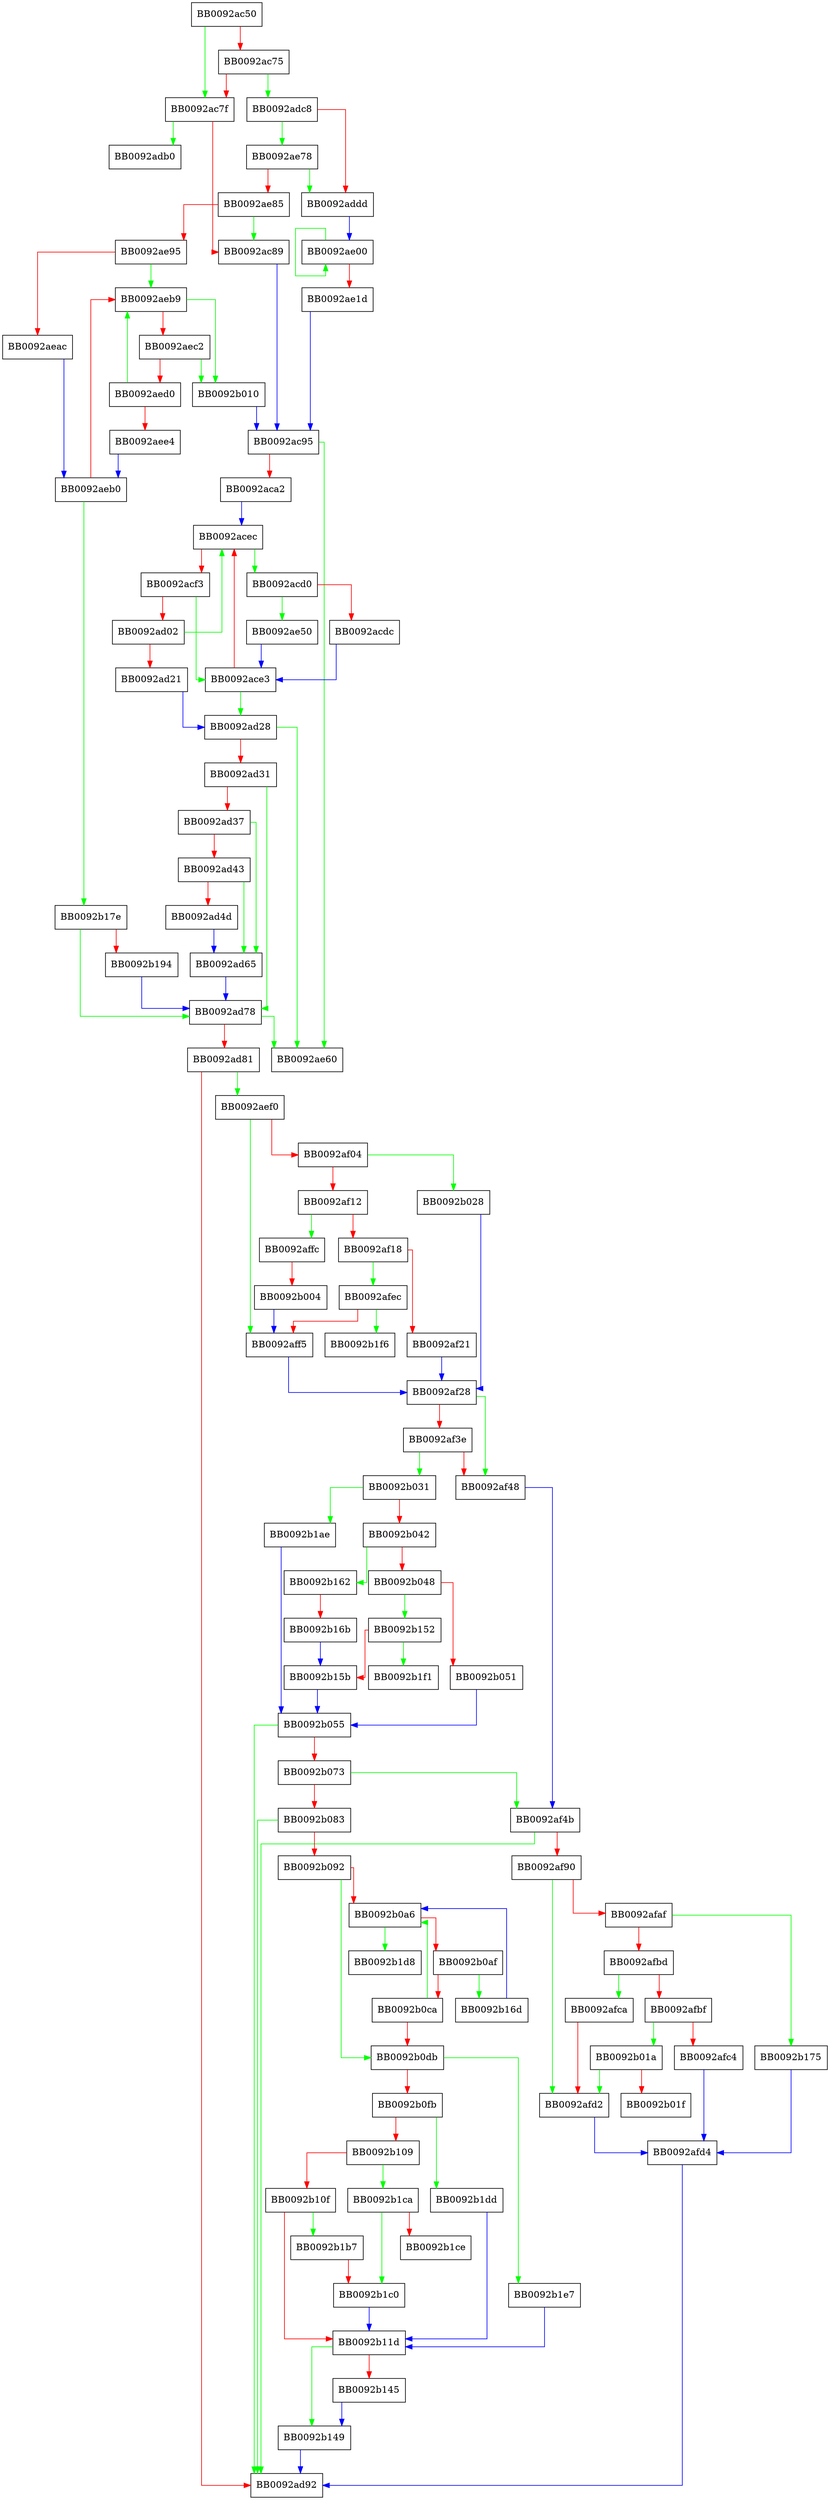digraph _Unwind_IteratePhdrCallback {
  node [shape="box"];
  graph [splines=ortho];
  BB0092ac50 -> BB0092ac7f [color="green"];
  BB0092ac50 -> BB0092ac75 [color="red"];
  BB0092ac75 -> BB0092adc8 [color="green"];
  BB0092ac75 -> BB0092ac7f [color="red"];
  BB0092ac7f -> BB0092adb0 [color="green"];
  BB0092ac7f -> BB0092ac89 [color="red"];
  BB0092ac89 -> BB0092ac95 [color="blue"];
  BB0092ac95 -> BB0092ae60 [color="green"];
  BB0092ac95 -> BB0092aca2 [color="red"];
  BB0092aca2 -> BB0092acec [color="blue"];
  BB0092acd0 -> BB0092ae50 [color="green"];
  BB0092acd0 -> BB0092acdc [color="red"];
  BB0092acdc -> BB0092ace3 [color="blue"];
  BB0092ace3 -> BB0092ad28 [color="green"];
  BB0092ace3 -> BB0092acec [color="red"];
  BB0092acec -> BB0092acd0 [color="green"];
  BB0092acec -> BB0092acf3 [color="red"];
  BB0092acf3 -> BB0092ace3 [color="green"];
  BB0092acf3 -> BB0092ad02 [color="red"];
  BB0092ad02 -> BB0092acec [color="green"];
  BB0092ad02 -> BB0092ad21 [color="red"];
  BB0092ad21 -> BB0092ad28 [color="blue"];
  BB0092ad28 -> BB0092ae60 [color="green"];
  BB0092ad28 -> BB0092ad31 [color="red"];
  BB0092ad31 -> BB0092ad78 [color="green"];
  BB0092ad31 -> BB0092ad37 [color="red"];
  BB0092ad37 -> BB0092ad65 [color="green"];
  BB0092ad37 -> BB0092ad43 [color="red"];
  BB0092ad43 -> BB0092ad65 [color="green"];
  BB0092ad43 -> BB0092ad4d [color="red"];
  BB0092ad4d -> BB0092ad65 [color="blue"];
  BB0092ad65 -> BB0092ad78 [color="blue"];
  BB0092ad78 -> BB0092ae60 [color="green"];
  BB0092ad78 -> BB0092ad81 [color="red"];
  BB0092ad81 -> BB0092aef0 [color="green"];
  BB0092ad81 -> BB0092ad92 [color="red"];
  BB0092adc8 -> BB0092ae78 [color="green"];
  BB0092adc8 -> BB0092addd [color="red"];
  BB0092addd -> BB0092ae00 [color="blue"];
  BB0092ae00 -> BB0092ae00 [color="green"];
  BB0092ae00 -> BB0092ae1d [color="red"];
  BB0092ae1d -> BB0092ac95 [color="blue"];
  BB0092ae50 -> BB0092ace3 [color="blue"];
  BB0092ae78 -> BB0092addd [color="green"];
  BB0092ae78 -> BB0092ae85 [color="red"];
  BB0092ae85 -> BB0092ac89 [color="green"];
  BB0092ae85 -> BB0092ae95 [color="red"];
  BB0092ae95 -> BB0092aeb9 [color="green"];
  BB0092ae95 -> BB0092aeac [color="red"];
  BB0092aeac -> BB0092aeb0 [color="blue"];
  BB0092aeb0 -> BB0092b17e [color="green"];
  BB0092aeb0 -> BB0092aeb9 [color="red"];
  BB0092aeb9 -> BB0092b010 [color="green"];
  BB0092aeb9 -> BB0092aec2 [color="red"];
  BB0092aec2 -> BB0092b010 [color="green"];
  BB0092aec2 -> BB0092aed0 [color="red"];
  BB0092aed0 -> BB0092aeb9 [color="green"];
  BB0092aed0 -> BB0092aee4 [color="red"];
  BB0092aee4 -> BB0092aeb0 [color="blue"];
  BB0092aef0 -> BB0092aff5 [color="green"];
  BB0092aef0 -> BB0092af04 [color="red"];
  BB0092af04 -> BB0092b028 [color="green"];
  BB0092af04 -> BB0092af12 [color="red"];
  BB0092af12 -> BB0092affc [color="green"];
  BB0092af12 -> BB0092af18 [color="red"];
  BB0092af18 -> BB0092afec [color="green"];
  BB0092af18 -> BB0092af21 [color="red"];
  BB0092af21 -> BB0092af28 [color="blue"];
  BB0092af28 -> BB0092af48 [color="green"];
  BB0092af28 -> BB0092af3e [color="red"];
  BB0092af3e -> BB0092b031 [color="green"];
  BB0092af3e -> BB0092af48 [color="red"];
  BB0092af48 -> BB0092af4b [color="blue"];
  BB0092af4b -> BB0092ad92 [color="green"];
  BB0092af4b -> BB0092af90 [color="red"];
  BB0092af90 -> BB0092afd2 [color="green"];
  BB0092af90 -> BB0092afaf [color="red"];
  BB0092afaf -> BB0092b175 [color="green"];
  BB0092afaf -> BB0092afbd [color="red"];
  BB0092afbd -> BB0092afca [color="green"];
  BB0092afbd -> BB0092afbf [color="red"];
  BB0092afbf -> BB0092b01a [color="green"];
  BB0092afbf -> BB0092afc4 [color="red"];
  BB0092afc4 -> BB0092afd4 [color="blue"];
  BB0092afca -> BB0092afd2 [color="red"];
  BB0092afd2 -> BB0092afd4 [color="blue"];
  BB0092afd4 -> BB0092ad92 [color="blue"];
  BB0092afec -> BB0092b1f6 [color="green"];
  BB0092afec -> BB0092aff5 [color="red"];
  BB0092aff5 -> BB0092af28 [color="blue"];
  BB0092affc -> BB0092b004 [color="red"];
  BB0092b004 -> BB0092aff5 [color="blue"];
  BB0092b010 -> BB0092ac95 [color="blue"];
  BB0092b01a -> BB0092afd2 [color="green"];
  BB0092b01a -> BB0092b01f [color="red"];
  BB0092b028 -> BB0092af28 [color="blue"];
  BB0092b031 -> BB0092b1ae [color="green"];
  BB0092b031 -> BB0092b042 [color="red"];
  BB0092b042 -> BB0092b162 [color="green"];
  BB0092b042 -> BB0092b048 [color="red"];
  BB0092b048 -> BB0092b152 [color="green"];
  BB0092b048 -> BB0092b051 [color="red"];
  BB0092b051 -> BB0092b055 [color="blue"];
  BB0092b055 -> BB0092ad92 [color="green"];
  BB0092b055 -> BB0092b073 [color="red"];
  BB0092b073 -> BB0092af4b [color="green"];
  BB0092b073 -> BB0092b083 [color="red"];
  BB0092b083 -> BB0092ad92 [color="green"];
  BB0092b083 -> BB0092b092 [color="red"];
  BB0092b092 -> BB0092b0db [color="green"];
  BB0092b092 -> BB0092b0a6 [color="red"];
  BB0092b0a6 -> BB0092b1d8 [color="green"];
  BB0092b0a6 -> BB0092b0af [color="red"];
  BB0092b0af -> BB0092b16d [color="green"];
  BB0092b0af -> BB0092b0ca [color="red"];
  BB0092b0ca -> BB0092b0a6 [color="green"];
  BB0092b0ca -> BB0092b0db [color="red"];
  BB0092b0db -> BB0092b1e7 [color="green"];
  BB0092b0db -> BB0092b0fb [color="red"];
  BB0092b0fb -> BB0092b1dd [color="green"];
  BB0092b0fb -> BB0092b109 [color="red"];
  BB0092b109 -> BB0092b1ca [color="green"];
  BB0092b109 -> BB0092b10f [color="red"];
  BB0092b10f -> BB0092b1b7 [color="green"];
  BB0092b10f -> BB0092b11d [color="red"];
  BB0092b11d -> BB0092b149 [color="green"];
  BB0092b11d -> BB0092b145 [color="red"];
  BB0092b145 -> BB0092b149 [color="blue"];
  BB0092b149 -> BB0092ad92 [color="blue"];
  BB0092b152 -> BB0092b1f1 [color="green"];
  BB0092b152 -> BB0092b15b [color="red"];
  BB0092b15b -> BB0092b055 [color="blue"];
  BB0092b162 -> BB0092b16b [color="red"];
  BB0092b16b -> BB0092b15b [color="blue"];
  BB0092b16d -> BB0092b0a6 [color="blue"];
  BB0092b175 -> BB0092afd4 [color="blue"];
  BB0092b17e -> BB0092ad78 [color="green"];
  BB0092b17e -> BB0092b194 [color="red"];
  BB0092b194 -> BB0092ad78 [color="blue"];
  BB0092b1ae -> BB0092b055 [color="blue"];
  BB0092b1b7 -> BB0092b1c0 [color="red"];
  BB0092b1c0 -> BB0092b11d [color="blue"];
  BB0092b1ca -> BB0092b1c0 [color="green"];
  BB0092b1ca -> BB0092b1ce [color="red"];
  BB0092b1dd -> BB0092b11d [color="blue"];
  BB0092b1e7 -> BB0092b11d [color="blue"];
}